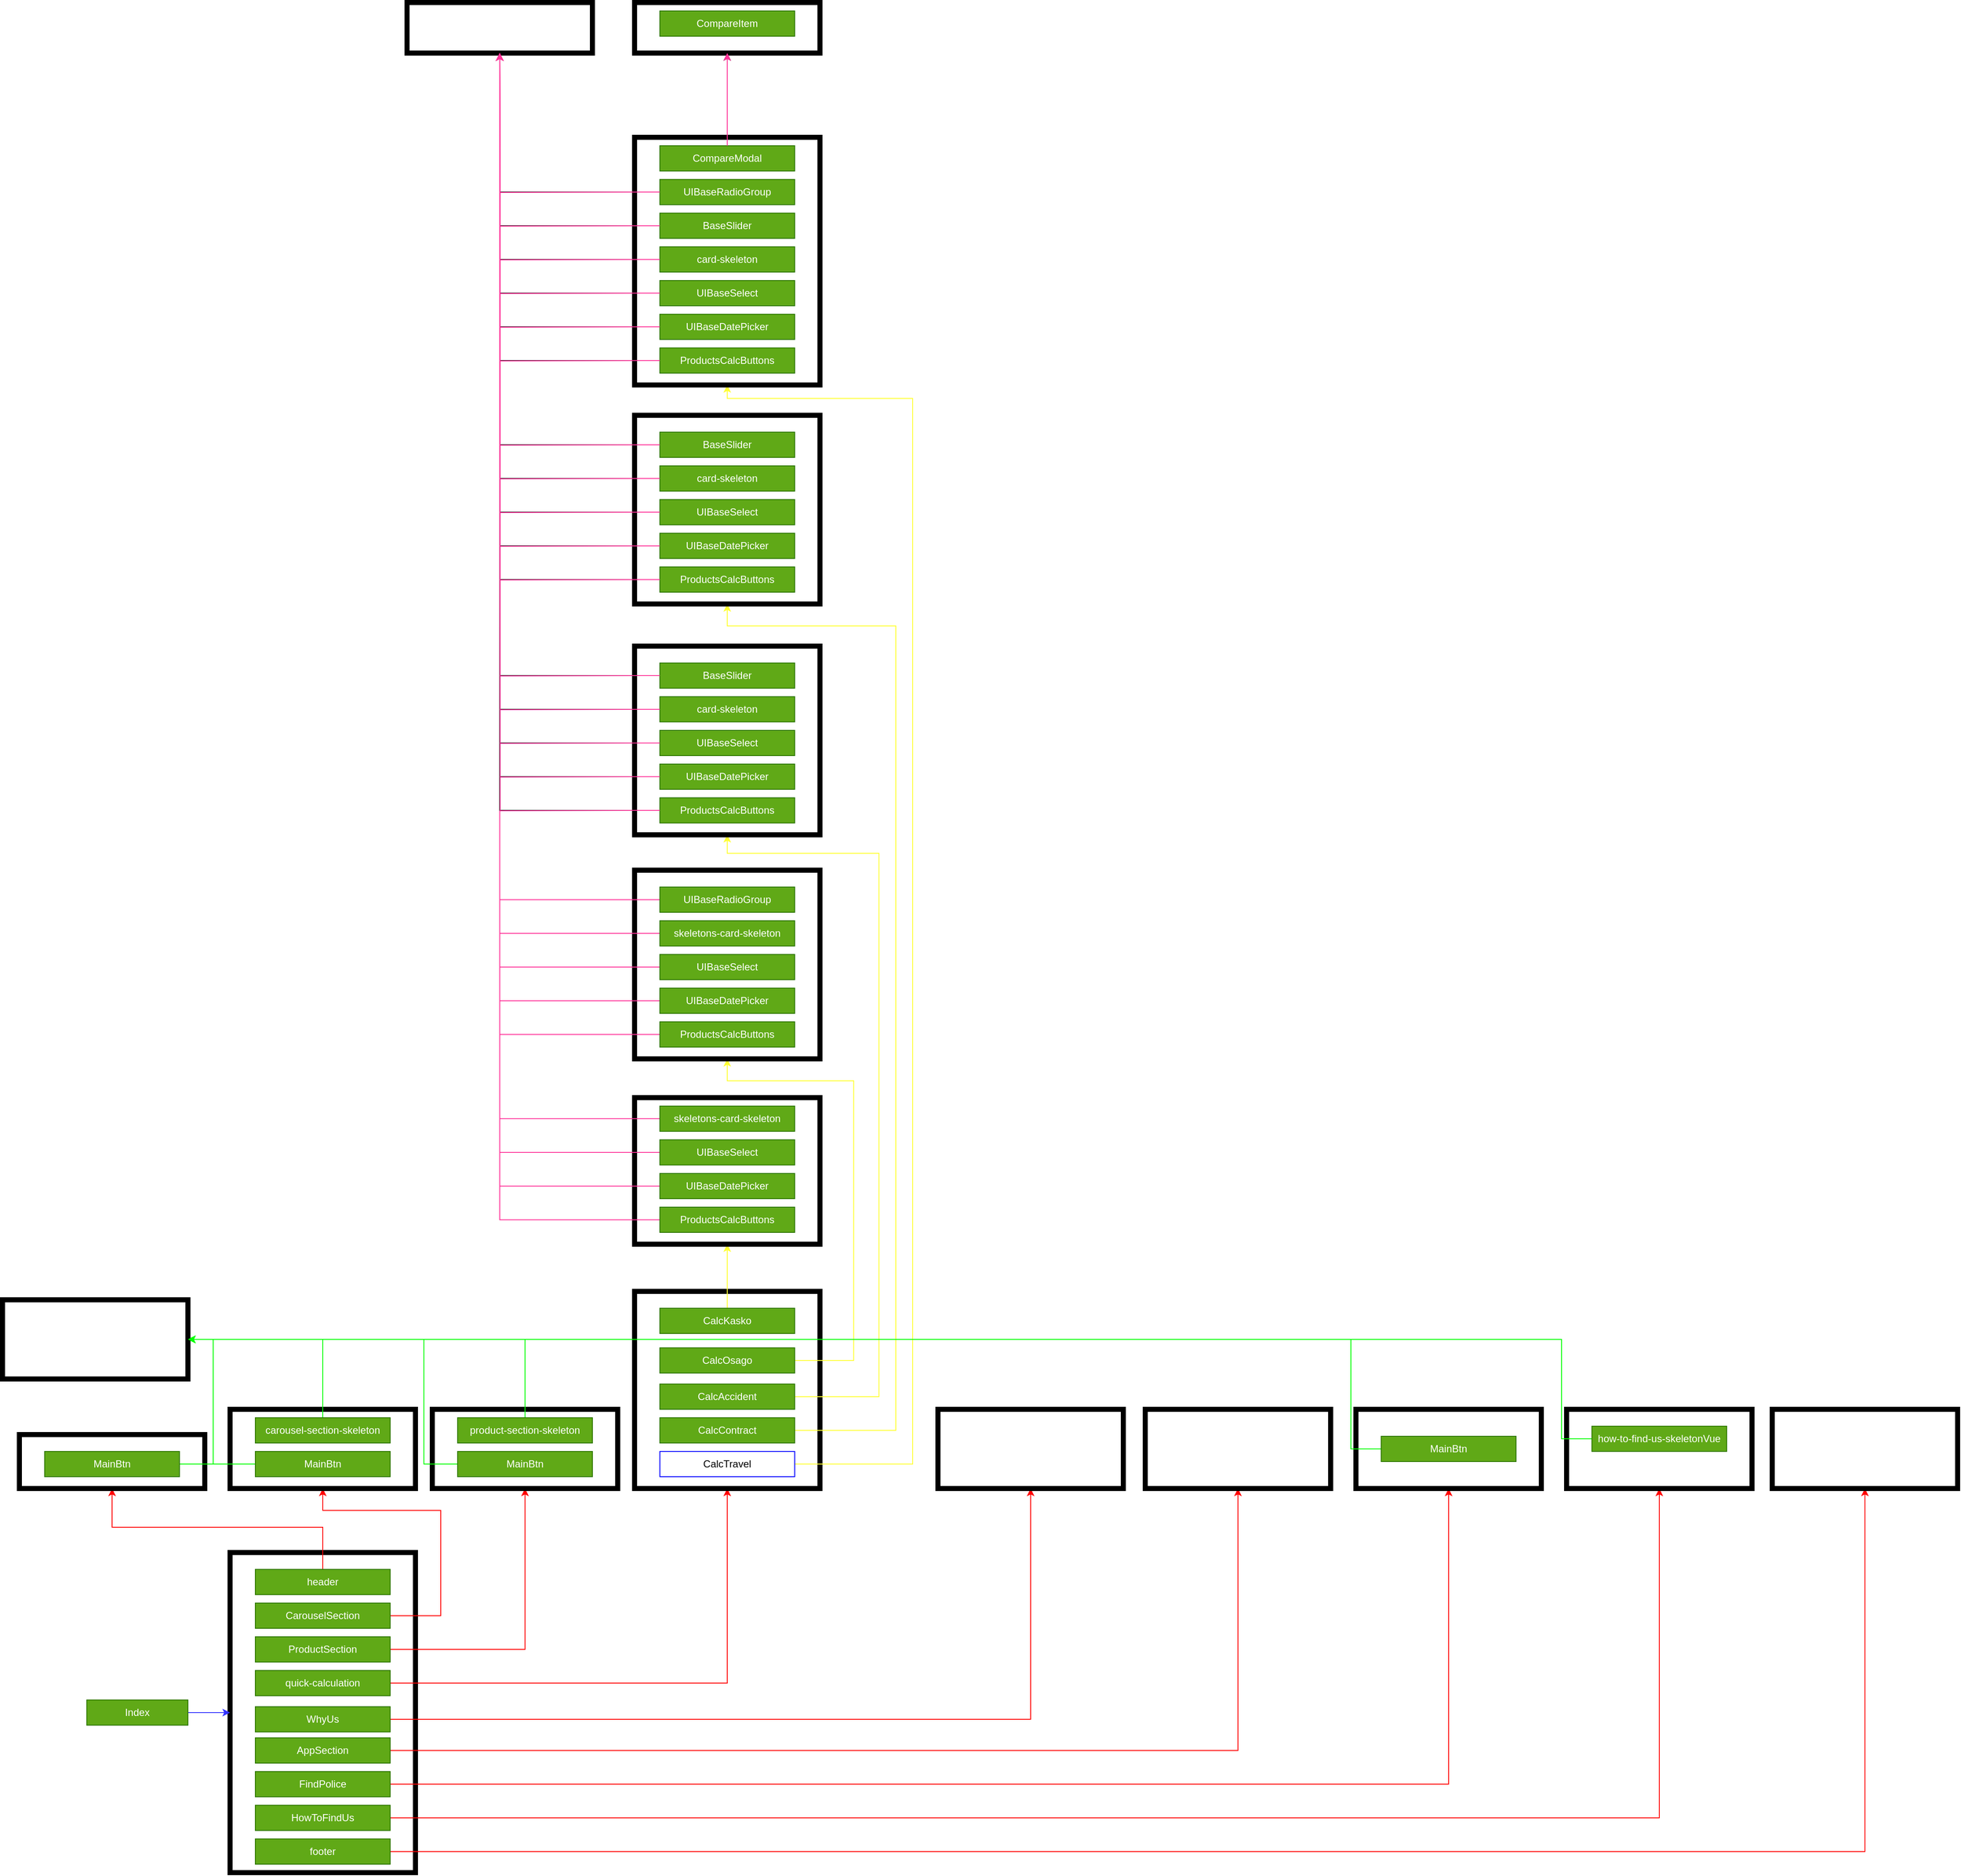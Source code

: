 <mxfile version="21.3.7" type="github">
  <diagram name="Page-1" id="tw2WIah_eTppqHTvi7jX">
    <mxGraphModel dx="4550" dy="4718" grid="1" gridSize="10" guides="1" tooltips="1" connect="1" arrows="1" fold="1" page="1" pageScale="1" pageWidth="827" pageHeight="1169" math="0" shadow="0">
      <root>
        <mxCell id="0" />
        <mxCell id="1" parent="0" />
        <mxCell id="8BatDlMy7Z3B8oYHfXZf-1" value="" style="rounded=0;whiteSpace=wrap;html=1;fillStyle=dashed;strokeWidth=6;labelBackgroundColor=none;" vertex="1" parent="1">
          <mxGeometry x="930" y="380" width="220" height="380" as="geometry" />
        </mxCell>
        <mxCell id="8BatDlMy7Z3B8oYHfXZf-3" style="edgeStyle=orthogonalEdgeStyle;rounded=0;orthogonalLoop=1;jettySize=auto;html=1;entryX=0;entryY=0.5;entryDx=0;entryDy=0;labelBackgroundColor=none;fontColor=default;strokeColor=#3333FF;" edge="1" parent="1" source="8BatDlMy7Z3B8oYHfXZf-2" target="8BatDlMy7Z3B8oYHfXZf-1">
          <mxGeometry relative="1" as="geometry" />
        </mxCell>
        <mxCell id="8BatDlMy7Z3B8oYHfXZf-2" value="Index" style="whiteSpace=wrap;html=1;labelBackgroundColor=none;fillColor=#60a917;fontColor=#ffffff;strokeColor=#2D7600;" vertex="1" parent="1">
          <mxGeometry x="760" y="555" width="120" height="30" as="geometry" />
        </mxCell>
        <mxCell id="8BatDlMy7Z3B8oYHfXZf-17" style="edgeStyle=orthogonalEdgeStyle;rounded=0;orthogonalLoop=1;jettySize=auto;html=1;entryX=0.5;entryY=1;entryDx=0;entryDy=0;strokeWidth=1;strokeColor=#FF0000;" edge="1" parent="1" source="8BatDlMy7Z3B8oYHfXZf-4" target="8BatDlMy7Z3B8oYHfXZf-18">
          <mxGeometry relative="1" as="geometry">
            <mxPoint x="1030.067" y="275" as="targetPoint" />
            <Array as="points">
              <mxPoint x="1180" y="455" />
              <mxPoint x="1180" y="330" />
              <mxPoint x="1040" y="330" />
            </Array>
          </mxGeometry>
        </mxCell>
        <mxCell id="8BatDlMy7Z3B8oYHfXZf-4" value="CarouselSection" style="rounded=0;whiteSpace=wrap;html=1;fillColor=#60a917;fontColor=#ffffff;strokeColor=#2D7600;" vertex="1" parent="1">
          <mxGeometry x="960" y="440" width="160" height="30" as="geometry" />
        </mxCell>
        <mxCell id="8BatDlMy7Z3B8oYHfXZf-22" style="edgeStyle=orthogonalEdgeStyle;rounded=0;orthogonalLoop=1;jettySize=auto;html=1;entryX=0.5;entryY=1;entryDx=0;entryDy=0;strokeColor=#FF0000;" edge="1" parent="1" source="8BatDlMy7Z3B8oYHfXZf-6" target="8BatDlMy7Z3B8oYHfXZf-24">
          <mxGeometry relative="1" as="geometry">
            <mxPoint x="1280.067" y="315" as="targetPoint" />
          </mxGeometry>
        </mxCell>
        <mxCell id="8BatDlMy7Z3B8oYHfXZf-6" value="ProductSection" style="rounded=0;whiteSpace=wrap;html=1;fillColor=#60a917;fontColor=#ffffff;strokeColor=#2D7600;" vertex="1" parent="1">
          <mxGeometry x="960" y="480" width="160" height="30" as="geometry" />
        </mxCell>
        <mxCell id="8BatDlMy7Z3B8oYHfXZf-30" style="edgeStyle=orthogonalEdgeStyle;rounded=0;orthogonalLoop=1;jettySize=auto;html=1;entryX=0.5;entryY=1;entryDx=0;entryDy=0;strokeColor=#FF0000;" edge="1" parent="1" source="8BatDlMy7Z3B8oYHfXZf-7" target="8BatDlMy7Z3B8oYHfXZf-27">
          <mxGeometry relative="1" as="geometry" />
        </mxCell>
        <mxCell id="8BatDlMy7Z3B8oYHfXZf-7" value="quick-calculation" style="rounded=0;whiteSpace=wrap;html=1;fillColor=#60a917;fontColor=#ffffff;strokeColor=#2D7600;" vertex="1" parent="1">
          <mxGeometry x="960" y="520" width="160" height="30" as="geometry" />
        </mxCell>
        <mxCell id="8BatDlMy7Z3B8oYHfXZf-35" style="edgeStyle=orthogonalEdgeStyle;rounded=0;orthogonalLoop=1;jettySize=auto;html=1;entryX=0.5;entryY=1;entryDx=0;entryDy=0;strokeColor=#FF0000;" edge="1" parent="1" source="8BatDlMy7Z3B8oYHfXZf-8" target="8BatDlMy7Z3B8oYHfXZf-34">
          <mxGeometry relative="1" as="geometry" />
        </mxCell>
        <mxCell id="8BatDlMy7Z3B8oYHfXZf-8" value="WhyUs" style="rounded=0;whiteSpace=wrap;html=1;fillColor=#60a917;fontColor=#ffffff;strokeColor=#2D7600;" vertex="1" parent="1">
          <mxGeometry x="960" y="563" width="160" height="30" as="geometry" />
        </mxCell>
        <mxCell id="8BatDlMy7Z3B8oYHfXZf-37" style="edgeStyle=orthogonalEdgeStyle;rounded=0;orthogonalLoop=1;jettySize=auto;html=1;entryX=0.5;entryY=1;entryDx=0;entryDy=0;strokeColor=#FF0000;" edge="1" parent="1" source="8BatDlMy7Z3B8oYHfXZf-9" target="8BatDlMy7Z3B8oYHfXZf-36">
          <mxGeometry relative="1" as="geometry" />
        </mxCell>
        <mxCell id="8BatDlMy7Z3B8oYHfXZf-9" value="AppSection" style="rounded=0;whiteSpace=wrap;html=1;fillColor=#60a917;fontColor=#ffffff;strokeColor=#2D7600;" vertex="1" parent="1">
          <mxGeometry x="960" y="600" width="160" height="30" as="geometry" />
        </mxCell>
        <mxCell id="8BatDlMy7Z3B8oYHfXZf-43" style="edgeStyle=orthogonalEdgeStyle;rounded=0;orthogonalLoop=1;jettySize=auto;html=1;entryX=0.5;entryY=1;entryDx=0;entryDy=0;strokeColor=#FF0000;" edge="1" parent="1" source="8BatDlMy7Z3B8oYHfXZf-10" target="8BatDlMy7Z3B8oYHfXZf-41">
          <mxGeometry relative="1" as="geometry" />
        </mxCell>
        <mxCell id="8BatDlMy7Z3B8oYHfXZf-10" value="FindPolice" style="rounded=0;whiteSpace=wrap;html=1;fillColor=#60a917;fontColor=#ffffff;strokeColor=#2D7600;" vertex="1" parent="1">
          <mxGeometry x="960" y="640" width="160" height="30" as="geometry" />
        </mxCell>
        <mxCell id="8BatDlMy7Z3B8oYHfXZf-46" style="edgeStyle=orthogonalEdgeStyle;rounded=0;orthogonalLoop=1;jettySize=auto;html=1;entryX=0.5;entryY=1;entryDx=0;entryDy=0;strokeColor=#FF0000;" edge="1" parent="1" source="8BatDlMy7Z3B8oYHfXZf-15" target="8BatDlMy7Z3B8oYHfXZf-44">
          <mxGeometry relative="1" as="geometry" />
        </mxCell>
        <mxCell id="8BatDlMy7Z3B8oYHfXZf-15" value="HowToFindUs" style="rounded=0;whiteSpace=wrap;html=1;fillColor=#60a917;fontColor=#ffffff;strokeColor=#2D7600;" vertex="1" parent="1">
          <mxGeometry x="960" y="680" width="160" height="30" as="geometry" />
        </mxCell>
        <mxCell id="8BatDlMy7Z3B8oYHfXZf-18" value="" style="rounded=0;whiteSpace=wrap;html=1;fillStyle=dashed;strokeWidth=6;labelBackgroundColor=none;" vertex="1" parent="1">
          <mxGeometry x="930" y="210" width="220" height="94" as="geometry" />
        </mxCell>
        <mxCell id="8BatDlMy7Z3B8oYHfXZf-48" style="edgeStyle=orthogonalEdgeStyle;rounded=0;orthogonalLoop=1;jettySize=auto;html=1;entryX=1;entryY=0.5;entryDx=0;entryDy=0;strokeColor=#00FF00;" edge="1" parent="1" source="8BatDlMy7Z3B8oYHfXZf-19" target="8BatDlMy7Z3B8oYHfXZf-47">
          <mxGeometry relative="1" as="geometry">
            <Array as="points">
              <mxPoint x="1040" y="127" />
            </Array>
          </mxGeometry>
        </mxCell>
        <mxCell id="8BatDlMy7Z3B8oYHfXZf-19" value="carousel-section-skeleton" style="rounded=0;whiteSpace=wrap;html=1;fillColor=#60a917;fontColor=#ffffff;strokeColor=#2D7600;" vertex="1" parent="1">
          <mxGeometry x="960" y="220" width="160" height="30" as="geometry" />
        </mxCell>
        <mxCell id="8BatDlMy7Z3B8oYHfXZf-50" style="edgeStyle=orthogonalEdgeStyle;rounded=0;orthogonalLoop=1;jettySize=auto;html=1;strokeColor=#00FF00;" edge="1" parent="1" source="8BatDlMy7Z3B8oYHfXZf-20" target="8BatDlMy7Z3B8oYHfXZf-47">
          <mxGeometry relative="1" as="geometry">
            <Array as="points">
              <mxPoint x="910" y="275" />
              <mxPoint x="910" y="127" />
            </Array>
          </mxGeometry>
        </mxCell>
        <mxCell id="8BatDlMy7Z3B8oYHfXZf-20" value="MainBtn" style="rounded=0;whiteSpace=wrap;html=1;fillColor=#60a917;fontColor=#ffffff;strokeColor=#2D7600;" vertex="1" parent="1">
          <mxGeometry x="960" y="260" width="160" height="30" as="geometry" />
        </mxCell>
        <mxCell id="8BatDlMy7Z3B8oYHfXZf-24" value="" style="rounded=0;whiteSpace=wrap;html=1;fillStyle=dashed;strokeWidth=6;labelBackgroundColor=none;" vertex="1" parent="1">
          <mxGeometry x="1170" y="210" width="220" height="94" as="geometry" />
        </mxCell>
        <mxCell id="8BatDlMy7Z3B8oYHfXZf-53" style="edgeStyle=orthogonalEdgeStyle;rounded=0;orthogonalLoop=1;jettySize=auto;html=1;entryX=1;entryY=0.5;entryDx=0;entryDy=0;strokeColor=#00FF00;" edge="1" parent="1" source="8BatDlMy7Z3B8oYHfXZf-25" target="8BatDlMy7Z3B8oYHfXZf-47">
          <mxGeometry relative="1" as="geometry">
            <Array as="points">
              <mxPoint x="1280" y="127" />
            </Array>
          </mxGeometry>
        </mxCell>
        <mxCell id="8BatDlMy7Z3B8oYHfXZf-25" value="product-section-skeleton" style="rounded=0;whiteSpace=wrap;html=1;fillColor=#60a917;fontColor=#ffffff;strokeColor=#2D7600;" vertex="1" parent="1">
          <mxGeometry x="1200" y="220" width="160" height="30" as="geometry" />
        </mxCell>
        <mxCell id="8BatDlMy7Z3B8oYHfXZf-54" style="edgeStyle=orthogonalEdgeStyle;rounded=0;orthogonalLoop=1;jettySize=auto;html=1;entryX=1;entryY=0.5;entryDx=0;entryDy=0;strokeColor=#00FF00;" edge="1" parent="1" source="8BatDlMy7Z3B8oYHfXZf-26" target="8BatDlMy7Z3B8oYHfXZf-47">
          <mxGeometry relative="1" as="geometry">
            <Array as="points">
              <mxPoint x="1160" y="275" />
              <mxPoint x="1160" y="127" />
            </Array>
          </mxGeometry>
        </mxCell>
        <mxCell id="8BatDlMy7Z3B8oYHfXZf-26" value="MainBtn" style="rounded=0;whiteSpace=wrap;html=1;fillColor=#60a917;fontColor=#ffffff;strokeColor=#2D7600;" vertex="1" parent="1">
          <mxGeometry x="1200" y="260" width="160" height="30" as="geometry" />
        </mxCell>
        <mxCell id="8BatDlMy7Z3B8oYHfXZf-27" value="" style="rounded=0;whiteSpace=wrap;html=1;fillStyle=dashed;strokeWidth=6;labelBackgroundColor=none;" vertex="1" parent="1">
          <mxGeometry x="1410" y="70" width="220" height="234" as="geometry" />
        </mxCell>
        <mxCell id="8BatDlMy7Z3B8oYHfXZf-96" style="edgeStyle=orthogonalEdgeStyle;rounded=0;orthogonalLoop=1;jettySize=auto;html=1;entryX=0.5;entryY=1;entryDx=0;entryDy=0;strokeColor=#FFFF33;" edge="1" parent="1" source="8BatDlMy7Z3B8oYHfXZf-28" target="8BatDlMy7Z3B8oYHfXZf-90">
          <mxGeometry relative="1" as="geometry">
            <Array as="points">
              <mxPoint x="1720" y="235" />
              <mxPoint x="1720" y="-720" />
              <mxPoint x="1520" y="-720" />
            </Array>
          </mxGeometry>
        </mxCell>
        <mxCell id="8BatDlMy7Z3B8oYHfXZf-28" value="CalcContract" style="rounded=0;whiteSpace=wrap;html=1;fillColor=#60a917;fontColor=#ffffff;strokeColor=#2D7600;" vertex="1" parent="1">
          <mxGeometry x="1440" y="220" width="160" height="30" as="geometry" />
        </mxCell>
        <mxCell id="8BatDlMy7Z3B8oYHfXZf-104" style="edgeStyle=orthogonalEdgeStyle;rounded=0;orthogonalLoop=1;jettySize=auto;html=1;entryX=0.5;entryY=1;entryDx=0;entryDy=0;strokeColor=#FFFF33;" edge="1" parent="1" source="8BatDlMy7Z3B8oYHfXZf-29" target="8BatDlMy7Z3B8oYHfXZf-98">
          <mxGeometry relative="1" as="geometry">
            <Array as="points">
              <mxPoint x="1740" y="275" />
              <mxPoint x="1740" y="-990" />
              <mxPoint x="1520" y="-990" />
            </Array>
          </mxGeometry>
        </mxCell>
        <mxCell id="8BatDlMy7Z3B8oYHfXZf-29" value="CalcTravel" style="rounded=0;whiteSpace=wrap;html=1;strokeColor=#0000FF;" vertex="1" parent="1">
          <mxGeometry x="1440" y="260" width="160" height="30" as="geometry" />
        </mxCell>
        <mxCell id="8BatDlMy7Z3B8oYHfXZf-89" style="edgeStyle=orthogonalEdgeStyle;rounded=0;orthogonalLoop=1;jettySize=auto;html=1;entryX=0.5;entryY=1;entryDx=0;entryDy=0;strokeColor=#FFFF33;" edge="1" parent="1" source="8BatDlMy7Z3B8oYHfXZf-31" target="8BatDlMy7Z3B8oYHfXZf-83">
          <mxGeometry relative="1" as="geometry">
            <Array as="points">
              <mxPoint x="1700" y="195" />
              <mxPoint x="1700" y="-450" />
              <mxPoint x="1520" y="-450" />
            </Array>
          </mxGeometry>
        </mxCell>
        <mxCell id="8BatDlMy7Z3B8oYHfXZf-31" value="CalcAccident" style="rounded=0;whiteSpace=wrap;html=1;fillColor=#60a917;fontColor=#ffffff;strokeColor=#2D7600;" vertex="1" parent="1">
          <mxGeometry x="1440" y="180" width="160" height="30" as="geometry" />
        </mxCell>
        <mxCell id="8BatDlMy7Z3B8oYHfXZf-81" style="edgeStyle=orthogonalEdgeStyle;rounded=0;orthogonalLoop=1;jettySize=auto;html=1;entryX=0.5;entryY=1;entryDx=0;entryDy=0;strokeColor=#FFFF33;" edge="1" parent="1" source="8BatDlMy7Z3B8oYHfXZf-32" target="8BatDlMy7Z3B8oYHfXZf-76">
          <mxGeometry relative="1" as="geometry">
            <Array as="points">
              <mxPoint x="1670" y="152" />
              <mxPoint x="1670" y="-180" />
              <mxPoint x="1520" y="-180" />
            </Array>
          </mxGeometry>
        </mxCell>
        <mxCell id="8BatDlMy7Z3B8oYHfXZf-32" value="CalcOsago" style="rounded=0;whiteSpace=wrap;html=1;" vertex="1" parent="1">
          <mxGeometry x="1440" y="137" width="160" height="30" as="geometry" />
        </mxCell>
        <mxCell id="8BatDlMy7Z3B8oYHfXZf-63" style="edgeStyle=orthogonalEdgeStyle;rounded=0;orthogonalLoop=1;jettySize=auto;html=1;entryX=0.5;entryY=1;entryDx=0;entryDy=0;strokeColor=#FFFF33;" edge="1" parent="1" source="8BatDlMy7Z3B8oYHfXZf-33" target="8BatDlMy7Z3B8oYHfXZf-57">
          <mxGeometry relative="1" as="geometry" />
        </mxCell>
        <mxCell id="8BatDlMy7Z3B8oYHfXZf-33" value="CalcKasko" style="rounded=0;whiteSpace=wrap;html=1;" vertex="1" parent="1">
          <mxGeometry x="1440" y="90" width="160" height="30" as="geometry" />
        </mxCell>
        <mxCell id="8BatDlMy7Z3B8oYHfXZf-34" value="" style="rounded=0;whiteSpace=wrap;html=1;fillStyle=dashed;strokeWidth=6;labelBackgroundColor=none;" vertex="1" parent="1">
          <mxGeometry x="1770" y="210" width="220" height="94" as="geometry" />
        </mxCell>
        <mxCell id="8BatDlMy7Z3B8oYHfXZf-36" value="" style="rounded=0;whiteSpace=wrap;html=1;fillStyle=dashed;strokeWidth=6;labelBackgroundColor=none;" vertex="1" parent="1">
          <mxGeometry x="2016" y="210" width="220" height="94" as="geometry" />
        </mxCell>
        <mxCell id="8BatDlMy7Z3B8oYHfXZf-41" value="" style="rounded=0;whiteSpace=wrap;html=1;fillStyle=dashed;strokeWidth=6;labelBackgroundColor=none;" vertex="1" parent="1">
          <mxGeometry x="2266" y="210" width="220" height="94" as="geometry" />
        </mxCell>
        <mxCell id="8BatDlMy7Z3B8oYHfXZf-55" style="edgeStyle=orthogonalEdgeStyle;rounded=0;orthogonalLoop=1;jettySize=auto;html=1;entryX=1;entryY=0.5;entryDx=0;entryDy=0;strokeColor=#00FF00;" edge="1" parent="1" source="8BatDlMy7Z3B8oYHfXZf-42" target="8BatDlMy7Z3B8oYHfXZf-47">
          <mxGeometry relative="1" as="geometry">
            <Array as="points">
              <mxPoint x="2260" y="127" />
            </Array>
          </mxGeometry>
        </mxCell>
        <mxCell id="8BatDlMy7Z3B8oYHfXZf-42" value="MainBtn" style="rounded=0;whiteSpace=wrap;html=1;fillColor=#60a917;fontColor=#ffffff;strokeColor=#2D7600;" vertex="1" parent="1">
          <mxGeometry x="2296" y="242" width="160" height="30" as="geometry" />
        </mxCell>
        <mxCell id="8BatDlMy7Z3B8oYHfXZf-44" value="" style="rounded=0;whiteSpace=wrap;html=1;fillStyle=dashed;strokeWidth=6;labelBackgroundColor=none;" vertex="1" parent="1">
          <mxGeometry x="2516" y="210" width="220" height="94" as="geometry" />
        </mxCell>
        <mxCell id="8BatDlMy7Z3B8oYHfXZf-56" style="edgeStyle=orthogonalEdgeStyle;rounded=0;orthogonalLoop=1;jettySize=auto;html=1;entryX=1;entryY=0.5;entryDx=0;entryDy=0;strokeColor=#00FF00;" edge="1" parent="1" source="8BatDlMy7Z3B8oYHfXZf-45" target="8BatDlMy7Z3B8oYHfXZf-47">
          <mxGeometry relative="1" as="geometry">
            <Array as="points">
              <mxPoint x="2510" y="127" />
            </Array>
          </mxGeometry>
        </mxCell>
        <mxCell id="8BatDlMy7Z3B8oYHfXZf-45" value="how-to-find-us-skeletonVue" style="rounded=0;whiteSpace=wrap;html=1;fillColor=#60a917;fontColor=#ffffff;strokeColor=#2D7600;" vertex="1" parent="1">
          <mxGeometry x="2546" y="230" width="160" height="30" as="geometry" />
        </mxCell>
        <mxCell id="8BatDlMy7Z3B8oYHfXZf-47" value="" style="rounded=0;whiteSpace=wrap;html=1;fillStyle=dashed;strokeWidth=6;labelBackgroundColor=none;" vertex="1" parent="1">
          <mxGeometry x="660" y="80" width="220" height="94" as="geometry" />
        </mxCell>
        <mxCell id="8BatDlMy7Z3B8oYHfXZf-57" value="" style="rounded=0;whiteSpace=wrap;html=1;fillStyle=dashed;strokeWidth=6;labelBackgroundColor=none;" vertex="1" parent="1">
          <mxGeometry x="1410" y="-160" width="220" height="174" as="geometry" />
        </mxCell>
        <mxCell id="8BatDlMy7Z3B8oYHfXZf-135" style="edgeStyle=orthogonalEdgeStyle;rounded=0;orthogonalLoop=1;jettySize=auto;html=1;entryX=0.5;entryY=1;entryDx=0;entryDy=0;strokeColor=#FF3399;" edge="1" parent="1" source="8BatDlMy7Z3B8oYHfXZf-58" target="8BatDlMy7Z3B8oYHfXZf-110">
          <mxGeometry relative="1" as="geometry" />
        </mxCell>
        <mxCell id="8BatDlMy7Z3B8oYHfXZf-58" value="ProductsCalcButtons" style="rounded=0;whiteSpace=wrap;html=1;" vertex="1" parent="1">
          <mxGeometry x="1440" y="-30" width="160" height="30" as="geometry" />
        </mxCell>
        <mxCell id="8BatDlMy7Z3B8oYHfXZf-134" style="edgeStyle=orthogonalEdgeStyle;rounded=0;orthogonalLoop=1;jettySize=auto;html=1;entryX=0.5;entryY=1;entryDx=0;entryDy=0;strokeColor=#FF3399;" edge="1" parent="1" source="8BatDlMy7Z3B8oYHfXZf-59" target="8BatDlMy7Z3B8oYHfXZf-110">
          <mxGeometry relative="1" as="geometry" />
        </mxCell>
        <mxCell id="8BatDlMy7Z3B8oYHfXZf-59" value="UIBaseDatePicker" style="rounded=0;whiteSpace=wrap;html=1;" vertex="1" parent="1">
          <mxGeometry x="1440" y="-70" width="160" height="30" as="geometry" />
        </mxCell>
        <mxCell id="8BatDlMy7Z3B8oYHfXZf-133" style="edgeStyle=orthogonalEdgeStyle;rounded=0;orthogonalLoop=1;jettySize=auto;html=1;entryX=0.5;entryY=1;entryDx=0;entryDy=0;strokeColor=#FF3399;" edge="1" parent="1" source="8BatDlMy7Z3B8oYHfXZf-60" target="8BatDlMy7Z3B8oYHfXZf-110">
          <mxGeometry relative="1" as="geometry" />
        </mxCell>
        <mxCell id="8BatDlMy7Z3B8oYHfXZf-60" value="UIBaseSelect" style="rounded=0;whiteSpace=wrap;html=1;" vertex="1" parent="1">
          <mxGeometry x="1440" y="-110" width="160" height="30" as="geometry" />
        </mxCell>
        <mxCell id="8BatDlMy7Z3B8oYHfXZf-132" style="edgeStyle=orthogonalEdgeStyle;rounded=0;orthogonalLoop=1;jettySize=auto;html=1;entryX=0.5;entryY=1;entryDx=0;entryDy=0;strokeColor=#FF3399;" edge="1" parent="1" source="8BatDlMy7Z3B8oYHfXZf-61" target="8BatDlMy7Z3B8oYHfXZf-110">
          <mxGeometry relative="1" as="geometry" />
        </mxCell>
        <mxCell id="8BatDlMy7Z3B8oYHfXZf-61" value="skeletons-card-skeleton" style="rounded=0;whiteSpace=wrap;html=1;" vertex="1" parent="1">
          <mxGeometry x="1440" y="-150" width="160" height="30" as="geometry" />
        </mxCell>
        <mxCell id="8BatDlMy7Z3B8oYHfXZf-76" value="" style="rounded=0;whiteSpace=wrap;html=1;fillStyle=dashed;strokeWidth=6;labelBackgroundColor=none;" vertex="1" parent="1">
          <mxGeometry x="1410" y="-430" width="220" height="224" as="geometry" />
        </mxCell>
        <mxCell id="8BatDlMy7Z3B8oYHfXZf-131" style="edgeStyle=orthogonalEdgeStyle;rounded=0;orthogonalLoop=1;jettySize=auto;html=1;entryX=0.5;entryY=1;entryDx=0;entryDy=0;strokeColor=#FF3399;" edge="1" parent="1" source="8BatDlMy7Z3B8oYHfXZf-77" target="8BatDlMy7Z3B8oYHfXZf-110">
          <mxGeometry relative="1" as="geometry" />
        </mxCell>
        <mxCell id="8BatDlMy7Z3B8oYHfXZf-77" value="ProductsCalcButtons" style="rounded=0;whiteSpace=wrap;html=1;fillColor=#60a917;fontColor=#ffffff;strokeColor=#2D7600;" vertex="1" parent="1">
          <mxGeometry x="1440" y="-250" width="160" height="30" as="geometry" />
        </mxCell>
        <mxCell id="8BatDlMy7Z3B8oYHfXZf-130" style="edgeStyle=orthogonalEdgeStyle;rounded=0;orthogonalLoop=1;jettySize=auto;html=1;entryX=0.5;entryY=1;entryDx=0;entryDy=0;strokeColor=#FF3399;" edge="1" parent="1" source="8BatDlMy7Z3B8oYHfXZf-78" target="8BatDlMy7Z3B8oYHfXZf-110">
          <mxGeometry relative="1" as="geometry" />
        </mxCell>
        <mxCell id="8BatDlMy7Z3B8oYHfXZf-78" value="UIBaseDatePicker" style="rounded=0;whiteSpace=wrap;html=1;fillColor=#60a917;fontColor=#ffffff;strokeColor=#2D7600;" vertex="1" parent="1">
          <mxGeometry x="1440" y="-290" width="160" height="30" as="geometry" />
        </mxCell>
        <mxCell id="8BatDlMy7Z3B8oYHfXZf-129" style="edgeStyle=orthogonalEdgeStyle;rounded=0;orthogonalLoop=1;jettySize=auto;html=1;entryX=0.5;entryY=1;entryDx=0;entryDy=0;strokeColor=#FF3399;" edge="1" parent="1" source="8BatDlMy7Z3B8oYHfXZf-79" target="8BatDlMy7Z3B8oYHfXZf-110">
          <mxGeometry relative="1" as="geometry" />
        </mxCell>
        <mxCell id="8BatDlMy7Z3B8oYHfXZf-79" value="UIBaseSelect" style="rounded=0;whiteSpace=wrap;html=1;fillColor=#60a917;fontColor=#ffffff;strokeColor=#2D7600;" vertex="1" parent="1">
          <mxGeometry x="1440" y="-330" width="160" height="30" as="geometry" />
        </mxCell>
        <mxCell id="8BatDlMy7Z3B8oYHfXZf-128" style="edgeStyle=orthogonalEdgeStyle;rounded=0;orthogonalLoop=1;jettySize=auto;html=1;entryX=0.5;entryY=1;entryDx=0;entryDy=0;strokeColor=#FF3399;" edge="1" parent="1" source="8BatDlMy7Z3B8oYHfXZf-80" target="8BatDlMy7Z3B8oYHfXZf-110">
          <mxGeometry relative="1" as="geometry" />
        </mxCell>
        <mxCell id="8BatDlMy7Z3B8oYHfXZf-80" value="skeletons-card-skeleton" style="rounded=0;whiteSpace=wrap;html=1;" vertex="1" parent="1">
          <mxGeometry x="1440" y="-370" width="160" height="30" as="geometry" />
        </mxCell>
        <mxCell id="8BatDlMy7Z3B8oYHfXZf-127" style="edgeStyle=orthogonalEdgeStyle;rounded=0;orthogonalLoop=1;jettySize=auto;html=1;entryX=0.5;entryY=1;entryDx=0;entryDy=0;strokeColor=#FF3399;" edge="1" parent="1" source="8BatDlMy7Z3B8oYHfXZf-82" target="8BatDlMy7Z3B8oYHfXZf-110">
          <mxGeometry relative="1" as="geometry" />
        </mxCell>
        <mxCell id="8BatDlMy7Z3B8oYHfXZf-82" value="UIBaseRadioGroup" style="rounded=0;whiteSpace=wrap;html=1;" vertex="1" parent="1">
          <mxGeometry x="1440" y="-410" width="160" height="30" as="geometry" />
        </mxCell>
        <mxCell id="8BatDlMy7Z3B8oYHfXZf-83" value="" style="rounded=0;whiteSpace=wrap;html=1;fillStyle=dashed;strokeWidth=6;labelBackgroundColor=none;" vertex="1" parent="1">
          <mxGeometry x="1410" y="-696" width="220" height="224" as="geometry" />
        </mxCell>
        <mxCell id="8BatDlMy7Z3B8oYHfXZf-126" style="edgeStyle=orthogonalEdgeStyle;rounded=0;orthogonalLoop=1;jettySize=auto;html=1;entryX=0.5;entryY=1;entryDx=0;entryDy=0;" edge="1" parent="1" source="8BatDlMy7Z3B8oYHfXZf-84" target="8BatDlMy7Z3B8oYHfXZf-110">
          <mxGeometry relative="1" as="geometry" />
        </mxCell>
        <mxCell id="8BatDlMy7Z3B8oYHfXZf-84" value="ProductsCalcButtons" style="rounded=0;whiteSpace=wrap;html=1;fillColor=#60a917;fontColor=#ffffff;strokeColor=#2D7600;" vertex="1" parent="1">
          <mxGeometry x="1440" y="-516" width="160" height="30" as="geometry" />
        </mxCell>
        <mxCell id="8BatDlMy7Z3B8oYHfXZf-125" style="edgeStyle=orthogonalEdgeStyle;rounded=0;orthogonalLoop=1;jettySize=auto;html=1;entryX=0.5;entryY=1;entryDx=0;entryDy=0;" edge="1" parent="1" source="8BatDlMy7Z3B8oYHfXZf-85" target="8BatDlMy7Z3B8oYHfXZf-110">
          <mxGeometry relative="1" as="geometry" />
        </mxCell>
        <mxCell id="8BatDlMy7Z3B8oYHfXZf-85" value="UIBaseDatePicker" style="rounded=0;whiteSpace=wrap;html=1;fillColor=#60a917;fontColor=#ffffff;strokeColor=#2D7600;" vertex="1" parent="1">
          <mxGeometry x="1440" y="-556" width="160" height="30" as="geometry" />
        </mxCell>
        <mxCell id="8BatDlMy7Z3B8oYHfXZf-124" style="edgeStyle=orthogonalEdgeStyle;rounded=0;orthogonalLoop=1;jettySize=auto;html=1;entryX=0.5;entryY=1;entryDx=0;entryDy=0;" edge="1" parent="1" source="8BatDlMy7Z3B8oYHfXZf-86" target="8BatDlMy7Z3B8oYHfXZf-110">
          <mxGeometry relative="1" as="geometry" />
        </mxCell>
        <mxCell id="8BatDlMy7Z3B8oYHfXZf-86" value="UIBaseSelect" style="rounded=0;whiteSpace=wrap;html=1;fillColor=#60a917;fontColor=#ffffff;strokeColor=#2D7600;" vertex="1" parent="1">
          <mxGeometry x="1440" y="-596" width="160" height="30" as="geometry" />
        </mxCell>
        <mxCell id="8BatDlMy7Z3B8oYHfXZf-123" style="edgeStyle=orthogonalEdgeStyle;rounded=0;orthogonalLoop=1;jettySize=auto;html=1;entryX=0.5;entryY=1;entryDx=0;entryDy=0;" edge="1" parent="1" source="8BatDlMy7Z3B8oYHfXZf-87" target="8BatDlMy7Z3B8oYHfXZf-110">
          <mxGeometry relative="1" as="geometry" />
        </mxCell>
        <mxCell id="8BatDlMy7Z3B8oYHfXZf-87" value="card-skeleton" style="rounded=0;whiteSpace=wrap;html=1;fillColor=#60a917;fontColor=#ffffff;strokeColor=#2D7600;" vertex="1" parent="1">
          <mxGeometry x="1440" y="-636" width="160" height="30" as="geometry" />
        </mxCell>
        <mxCell id="8BatDlMy7Z3B8oYHfXZf-122" style="edgeStyle=orthogonalEdgeStyle;rounded=0;orthogonalLoop=1;jettySize=auto;html=1;entryX=0.5;entryY=1;entryDx=0;entryDy=0;" edge="1" parent="1" source="8BatDlMy7Z3B8oYHfXZf-88" target="8BatDlMy7Z3B8oYHfXZf-110">
          <mxGeometry relative="1" as="geometry" />
        </mxCell>
        <mxCell id="8BatDlMy7Z3B8oYHfXZf-88" value="BaseSlider" style="rounded=0;whiteSpace=wrap;html=1;fillColor=#60a917;fontColor=#ffffff;strokeColor=#2D7600;" vertex="1" parent="1">
          <mxGeometry x="1440" y="-676" width="160" height="30" as="geometry" />
        </mxCell>
        <mxCell id="8BatDlMy7Z3B8oYHfXZf-90" value="v" style="rounded=0;whiteSpace=wrap;html=1;fillStyle=dashed;strokeWidth=6;labelBackgroundColor=none;" vertex="1" parent="1">
          <mxGeometry x="1410" y="-970" width="220" height="224" as="geometry" />
        </mxCell>
        <mxCell id="8BatDlMy7Z3B8oYHfXZf-121" style="edgeStyle=orthogonalEdgeStyle;rounded=0;orthogonalLoop=1;jettySize=auto;html=1;entryX=0.5;entryY=1;entryDx=0;entryDy=0;" edge="1" parent="1" source="8BatDlMy7Z3B8oYHfXZf-91" target="8BatDlMy7Z3B8oYHfXZf-110">
          <mxGeometry relative="1" as="geometry" />
        </mxCell>
        <mxCell id="8BatDlMy7Z3B8oYHfXZf-91" value="ProductsCalcButtons" style="rounded=0;whiteSpace=wrap;html=1;fillColor=#60a917;fontColor=#ffffff;strokeColor=#2D7600;" vertex="1" parent="1">
          <mxGeometry x="1440" y="-790" width="160" height="30" as="geometry" />
        </mxCell>
        <mxCell id="8BatDlMy7Z3B8oYHfXZf-120" style="edgeStyle=orthogonalEdgeStyle;rounded=0;orthogonalLoop=1;jettySize=auto;html=1;entryX=0.5;entryY=1;entryDx=0;entryDy=0;" edge="1" parent="1" source="8BatDlMy7Z3B8oYHfXZf-92" target="8BatDlMy7Z3B8oYHfXZf-110">
          <mxGeometry relative="1" as="geometry" />
        </mxCell>
        <mxCell id="8BatDlMy7Z3B8oYHfXZf-92" value="UIBaseDatePicker" style="rounded=0;whiteSpace=wrap;html=1;fillColor=#60a917;fontColor=#ffffff;strokeColor=#2D7600;" vertex="1" parent="1">
          <mxGeometry x="1440" y="-830" width="160" height="30" as="geometry" />
        </mxCell>
        <mxCell id="8BatDlMy7Z3B8oYHfXZf-119" style="edgeStyle=orthogonalEdgeStyle;rounded=0;orthogonalLoop=1;jettySize=auto;html=1;entryX=0.5;entryY=1;entryDx=0;entryDy=0;" edge="1" parent="1" source="8BatDlMy7Z3B8oYHfXZf-93" target="8BatDlMy7Z3B8oYHfXZf-110">
          <mxGeometry relative="1" as="geometry" />
        </mxCell>
        <mxCell id="8BatDlMy7Z3B8oYHfXZf-93" value="UIBaseSelect" style="rounded=0;whiteSpace=wrap;html=1;fillColor=#60a917;fontColor=#ffffff;strokeColor=#2D7600;" vertex="1" parent="1">
          <mxGeometry x="1440" y="-870" width="160" height="30" as="geometry" />
        </mxCell>
        <mxCell id="8BatDlMy7Z3B8oYHfXZf-118" style="edgeStyle=orthogonalEdgeStyle;rounded=0;orthogonalLoop=1;jettySize=auto;html=1;entryX=0.5;entryY=1;entryDx=0;entryDy=0;" edge="1" parent="1" source="8BatDlMy7Z3B8oYHfXZf-94" target="8BatDlMy7Z3B8oYHfXZf-110">
          <mxGeometry relative="1" as="geometry" />
        </mxCell>
        <mxCell id="8BatDlMy7Z3B8oYHfXZf-94" value="card-skeleton" style="rounded=0;whiteSpace=wrap;html=1;fillColor=#60a917;fontColor=#ffffff;strokeColor=#2D7600;" vertex="1" parent="1">
          <mxGeometry x="1440" y="-910" width="160" height="30" as="geometry" />
        </mxCell>
        <mxCell id="8BatDlMy7Z3B8oYHfXZf-117" style="edgeStyle=orthogonalEdgeStyle;rounded=0;orthogonalLoop=1;jettySize=auto;html=1;entryX=0.5;entryY=1;entryDx=0;entryDy=0;" edge="1" parent="1" source="8BatDlMy7Z3B8oYHfXZf-95" target="8BatDlMy7Z3B8oYHfXZf-110">
          <mxGeometry relative="1" as="geometry" />
        </mxCell>
        <mxCell id="8BatDlMy7Z3B8oYHfXZf-95" value="BaseSlider" style="rounded=0;whiteSpace=wrap;html=1;fillColor=#60a917;fontColor=#ffffff;strokeColor=#2D7600;" vertex="1" parent="1">
          <mxGeometry x="1440" y="-950" width="160" height="30" as="geometry" />
        </mxCell>
        <mxCell id="8BatDlMy7Z3B8oYHfXZf-98" value="v" style="rounded=0;whiteSpace=wrap;html=1;fillStyle=dashed;strokeWidth=6;labelBackgroundColor=none;" vertex="1" parent="1">
          <mxGeometry x="1410" y="-1300" width="220" height="294" as="geometry" />
        </mxCell>
        <mxCell id="8BatDlMy7Z3B8oYHfXZf-116" style="edgeStyle=orthogonalEdgeStyle;rounded=0;orthogonalLoop=1;jettySize=auto;html=1;entryX=0.5;entryY=1;entryDx=0;entryDy=0;" edge="1" parent="1" source="8BatDlMy7Z3B8oYHfXZf-99" target="8BatDlMy7Z3B8oYHfXZf-110">
          <mxGeometry relative="1" as="geometry" />
        </mxCell>
        <mxCell id="8BatDlMy7Z3B8oYHfXZf-99" value="ProductsCalcButtons" style="rounded=0;whiteSpace=wrap;html=1;fillColor=#60a917;fontColor=#ffffff;strokeColor=#2D7600;" vertex="1" parent="1">
          <mxGeometry x="1440" y="-1050" width="160" height="30" as="geometry" />
        </mxCell>
        <mxCell id="8BatDlMy7Z3B8oYHfXZf-115" style="edgeStyle=orthogonalEdgeStyle;rounded=0;orthogonalLoop=1;jettySize=auto;html=1;entryX=0.5;entryY=1;entryDx=0;entryDy=0;" edge="1" parent="1" source="8BatDlMy7Z3B8oYHfXZf-100" target="8BatDlMy7Z3B8oYHfXZf-110">
          <mxGeometry relative="1" as="geometry" />
        </mxCell>
        <mxCell id="8BatDlMy7Z3B8oYHfXZf-100" value="UIBaseDatePicker" style="rounded=0;whiteSpace=wrap;html=1;fillColor=#60a917;fontColor=#ffffff;strokeColor=#2D7600;" vertex="1" parent="1">
          <mxGeometry x="1440" y="-1090" width="160" height="30" as="geometry" />
        </mxCell>
        <mxCell id="8BatDlMy7Z3B8oYHfXZf-114" style="edgeStyle=orthogonalEdgeStyle;rounded=0;orthogonalLoop=1;jettySize=auto;html=1;entryX=0.5;entryY=1;entryDx=0;entryDy=0;" edge="1" parent="1" source="8BatDlMy7Z3B8oYHfXZf-101" target="8BatDlMy7Z3B8oYHfXZf-110">
          <mxGeometry relative="1" as="geometry" />
        </mxCell>
        <mxCell id="8BatDlMy7Z3B8oYHfXZf-101" value="UIBaseSelect" style="rounded=0;whiteSpace=wrap;html=1;fillColor=#60a917;fontColor=#ffffff;strokeColor=#2D7600;" vertex="1" parent="1">
          <mxGeometry x="1440" y="-1130" width="160" height="30" as="geometry" />
        </mxCell>
        <mxCell id="8BatDlMy7Z3B8oYHfXZf-113" style="edgeStyle=orthogonalEdgeStyle;rounded=0;orthogonalLoop=1;jettySize=auto;html=1;entryX=0.5;entryY=1;entryDx=0;entryDy=0;" edge="1" parent="1" source="8BatDlMy7Z3B8oYHfXZf-102" target="8BatDlMy7Z3B8oYHfXZf-110">
          <mxGeometry relative="1" as="geometry" />
        </mxCell>
        <mxCell id="8BatDlMy7Z3B8oYHfXZf-102" value="card-skeleton" style="rounded=0;whiteSpace=wrap;html=1;fillColor=#60a917;fontColor=#ffffff;strokeColor=#2D7600;" vertex="1" parent="1">
          <mxGeometry x="1440" y="-1170" width="160" height="30" as="geometry" />
        </mxCell>
        <mxCell id="8BatDlMy7Z3B8oYHfXZf-112" style="edgeStyle=orthogonalEdgeStyle;rounded=0;orthogonalLoop=1;jettySize=auto;html=1;entryX=0.5;entryY=1;entryDx=0;entryDy=0;" edge="1" parent="1" source="8BatDlMy7Z3B8oYHfXZf-103" target="8BatDlMy7Z3B8oYHfXZf-110">
          <mxGeometry relative="1" as="geometry" />
        </mxCell>
        <mxCell id="8BatDlMy7Z3B8oYHfXZf-103" value="BaseSlider" style="rounded=0;whiteSpace=wrap;html=1;fillColor=#60a917;fontColor=#ffffff;strokeColor=#2D7600;" vertex="1" parent="1">
          <mxGeometry x="1440" y="-1210" width="160" height="30" as="geometry" />
        </mxCell>
        <mxCell id="8BatDlMy7Z3B8oYHfXZf-111" style="edgeStyle=orthogonalEdgeStyle;rounded=0;orthogonalLoop=1;jettySize=auto;html=1;entryX=0.5;entryY=1;entryDx=0;entryDy=0;" edge="1" parent="1" source="8BatDlMy7Z3B8oYHfXZf-105" target="8BatDlMy7Z3B8oYHfXZf-110">
          <mxGeometry relative="1" as="geometry" />
        </mxCell>
        <mxCell id="8BatDlMy7Z3B8oYHfXZf-105" value="UIBaseRadioGroup" style="rounded=0;whiteSpace=wrap;html=1;fillColor=#60a917;fontColor=#ffffff;strokeColor=#2D7600;" vertex="1" parent="1">
          <mxGeometry x="1440" y="-1250" width="160" height="30" as="geometry" />
        </mxCell>
        <mxCell id="8BatDlMy7Z3B8oYHfXZf-109" style="edgeStyle=orthogonalEdgeStyle;rounded=0;orthogonalLoop=1;jettySize=auto;html=1;entryX=0.5;entryY=1;entryDx=0;entryDy=0;" edge="1" parent="1" source="8BatDlMy7Z3B8oYHfXZf-106" target="8BatDlMy7Z3B8oYHfXZf-107">
          <mxGeometry relative="1" as="geometry" />
        </mxCell>
        <mxCell id="8BatDlMy7Z3B8oYHfXZf-106" value="CompareModal" style="rounded=0;whiteSpace=wrap;html=1;fillColor=#60a917;fontColor=#ffffff;strokeColor=#2D7600;" vertex="1" parent="1">
          <mxGeometry x="1440" y="-1290" width="160" height="30" as="geometry" />
        </mxCell>
        <mxCell id="8BatDlMy7Z3B8oYHfXZf-107" value="" style="rounded=0;whiteSpace=wrap;html=1;fillStyle=dashed;strokeWidth=6;labelBackgroundColor=none;" vertex="1" parent="1">
          <mxGeometry x="1410" y="-1460" width="220" height="60" as="geometry" />
        </mxCell>
        <mxCell id="8BatDlMy7Z3B8oYHfXZf-108" value="CompareItem" style="rounded=0;whiteSpace=wrap;html=1;fillColor=#60a917;fontColor=#ffffff;strokeColor=#2D7600;" vertex="1" parent="1">
          <mxGeometry x="1440" y="-1450" width="160" height="30" as="geometry" />
        </mxCell>
        <mxCell id="8BatDlMy7Z3B8oYHfXZf-110" value="" style="rounded=0;whiteSpace=wrap;html=1;fillStyle=dashed;strokeWidth=6;labelBackgroundColor=none;" vertex="1" parent="1">
          <mxGeometry x="1140" y="-1460" width="220" height="60" as="geometry" />
        </mxCell>
        <mxCell id="8BatDlMy7Z3B8oYHfXZf-136" style="edgeStyle=orthogonalEdgeStyle;rounded=0;orthogonalLoop=1;jettySize=auto;html=1;entryX=0.5;entryY=1;entryDx=0;entryDy=0;strokeColor=#FF3399;" edge="1" parent="1">
          <mxGeometry relative="1" as="geometry">
            <mxPoint x="1520" y="-1290" as="sourcePoint" />
            <mxPoint x="1520" y="-1400" as="targetPoint" />
          </mxGeometry>
        </mxCell>
        <mxCell id="8BatDlMy7Z3B8oYHfXZf-137" style="edgeStyle=orthogonalEdgeStyle;rounded=0;orthogonalLoop=1;jettySize=auto;html=1;entryX=0.5;entryY=1;entryDx=0;entryDy=0;strokeColor=#FF3399;" edge="1" parent="1">
          <mxGeometry relative="1" as="geometry">
            <mxPoint x="1440" y="-1235" as="sourcePoint" />
            <mxPoint x="1250" y="-1400" as="targetPoint" />
          </mxGeometry>
        </mxCell>
        <mxCell id="8BatDlMy7Z3B8oYHfXZf-138" style="edgeStyle=orthogonalEdgeStyle;rounded=0;orthogonalLoop=1;jettySize=auto;html=1;entryX=0.5;entryY=1;entryDx=0;entryDy=0;strokeColor=#FF3399;" edge="1" parent="1">
          <mxGeometry relative="1" as="geometry">
            <mxPoint x="1440" y="-1195" as="sourcePoint" />
            <mxPoint x="1250" y="-1400" as="targetPoint" />
          </mxGeometry>
        </mxCell>
        <mxCell id="8BatDlMy7Z3B8oYHfXZf-139" style="edgeStyle=orthogonalEdgeStyle;rounded=0;orthogonalLoop=1;jettySize=auto;html=1;entryX=0.5;entryY=1;entryDx=0;entryDy=0;strokeColor=#FF3399;" edge="1" parent="1">
          <mxGeometry relative="1" as="geometry">
            <mxPoint x="1440" y="-1155" as="sourcePoint" />
            <mxPoint x="1250" y="-1400" as="targetPoint" />
          </mxGeometry>
        </mxCell>
        <mxCell id="8BatDlMy7Z3B8oYHfXZf-140" style="edgeStyle=orthogonalEdgeStyle;rounded=0;orthogonalLoop=1;jettySize=auto;html=1;entryX=0.5;entryY=1;entryDx=0;entryDy=0;strokeColor=#FF3399;" edge="1" parent="1">
          <mxGeometry relative="1" as="geometry">
            <mxPoint x="1440" y="-1115" as="sourcePoint" />
            <mxPoint x="1250" y="-1400" as="targetPoint" />
          </mxGeometry>
        </mxCell>
        <mxCell id="8BatDlMy7Z3B8oYHfXZf-141" style="edgeStyle=orthogonalEdgeStyle;rounded=0;orthogonalLoop=1;jettySize=auto;html=1;entryX=0.5;entryY=1;entryDx=0;entryDy=0;strokeColor=#FF3399;" edge="1" parent="1">
          <mxGeometry relative="1" as="geometry">
            <mxPoint x="1440" y="-1075" as="sourcePoint" />
            <mxPoint x="1250" y="-1400" as="targetPoint" />
          </mxGeometry>
        </mxCell>
        <mxCell id="8BatDlMy7Z3B8oYHfXZf-142" style="edgeStyle=orthogonalEdgeStyle;rounded=0;orthogonalLoop=1;jettySize=auto;html=1;entryX=0.5;entryY=1;entryDx=0;entryDy=0;strokeColor=#FF3399;" edge="1" parent="1">
          <mxGeometry relative="1" as="geometry">
            <mxPoint x="1440" y="-1035" as="sourcePoint" />
            <mxPoint x="1250" y="-1400" as="targetPoint" />
          </mxGeometry>
        </mxCell>
        <mxCell id="8BatDlMy7Z3B8oYHfXZf-143" style="edgeStyle=orthogonalEdgeStyle;rounded=0;orthogonalLoop=1;jettySize=auto;html=1;entryX=0.5;entryY=1;entryDx=0;entryDy=0;strokeColor=#FF3399;" edge="1" parent="1">
          <mxGeometry relative="1" as="geometry">
            <mxPoint x="1440" y="-935" as="sourcePoint" />
            <mxPoint x="1250" y="-1400" as="targetPoint" />
          </mxGeometry>
        </mxCell>
        <mxCell id="8BatDlMy7Z3B8oYHfXZf-144" style="edgeStyle=orthogonalEdgeStyle;rounded=0;orthogonalLoop=1;jettySize=auto;html=1;entryX=0.5;entryY=1;entryDx=0;entryDy=0;strokeColor=#FF3399;" edge="1" parent="1">
          <mxGeometry relative="1" as="geometry">
            <mxPoint x="1440" y="-895" as="sourcePoint" />
            <mxPoint x="1250" y="-1400" as="targetPoint" />
          </mxGeometry>
        </mxCell>
        <mxCell id="8BatDlMy7Z3B8oYHfXZf-145" style="edgeStyle=orthogonalEdgeStyle;rounded=0;orthogonalLoop=1;jettySize=auto;html=1;entryX=0.5;entryY=1;entryDx=0;entryDy=0;strokeColor=#FF3399;" edge="1" parent="1">
          <mxGeometry relative="1" as="geometry">
            <mxPoint x="1440" y="-855" as="sourcePoint" />
            <mxPoint x="1250" y="-1400" as="targetPoint" />
          </mxGeometry>
        </mxCell>
        <mxCell id="8BatDlMy7Z3B8oYHfXZf-146" style="edgeStyle=orthogonalEdgeStyle;rounded=0;orthogonalLoop=1;jettySize=auto;html=1;entryX=0.5;entryY=1;entryDx=0;entryDy=0;strokeColor=#FF3399;" edge="1" parent="1">
          <mxGeometry relative="1" as="geometry">
            <mxPoint x="1440" y="-815" as="sourcePoint" />
            <mxPoint x="1250" y="-1400" as="targetPoint" />
          </mxGeometry>
        </mxCell>
        <mxCell id="8BatDlMy7Z3B8oYHfXZf-147" style="edgeStyle=orthogonalEdgeStyle;rounded=0;orthogonalLoop=1;jettySize=auto;html=1;entryX=0.5;entryY=1;entryDx=0;entryDy=0;strokeColor=#FF3399;" edge="1" parent="1">
          <mxGeometry relative="1" as="geometry">
            <mxPoint x="1440" y="-775" as="sourcePoint" />
            <mxPoint x="1250" y="-1400" as="targetPoint" />
          </mxGeometry>
        </mxCell>
        <mxCell id="8BatDlMy7Z3B8oYHfXZf-148" style="edgeStyle=orthogonalEdgeStyle;rounded=0;orthogonalLoop=1;jettySize=auto;html=1;entryX=0.5;entryY=1;entryDx=0;entryDy=0;strokeColor=#FF3399;" edge="1" parent="1">
          <mxGeometry relative="1" as="geometry">
            <mxPoint x="1440" y="-661" as="sourcePoint" />
            <mxPoint x="1250" y="-1400" as="targetPoint" />
          </mxGeometry>
        </mxCell>
        <mxCell id="8BatDlMy7Z3B8oYHfXZf-149" style="edgeStyle=orthogonalEdgeStyle;rounded=0;orthogonalLoop=1;jettySize=auto;html=1;entryX=0.5;entryY=1;entryDx=0;entryDy=0;strokeColor=#FF3399;" edge="1" parent="1">
          <mxGeometry relative="1" as="geometry">
            <mxPoint x="1440" y="-621" as="sourcePoint" />
            <mxPoint x="1250" y="-1400" as="targetPoint" />
          </mxGeometry>
        </mxCell>
        <mxCell id="8BatDlMy7Z3B8oYHfXZf-150" style="edgeStyle=orthogonalEdgeStyle;rounded=0;orthogonalLoop=1;jettySize=auto;html=1;entryX=0.5;entryY=1;entryDx=0;entryDy=0;strokeColor=#FF3399;" edge="1" parent="1">
          <mxGeometry relative="1" as="geometry">
            <mxPoint x="1440" y="-581" as="sourcePoint" />
            <mxPoint x="1250" y="-1400" as="targetPoint" />
          </mxGeometry>
        </mxCell>
        <mxCell id="8BatDlMy7Z3B8oYHfXZf-151" style="edgeStyle=orthogonalEdgeStyle;rounded=0;orthogonalLoop=1;jettySize=auto;html=1;entryX=0.5;entryY=1;entryDx=0;entryDy=0;strokeColor=#FF3399;" edge="1" parent="1">
          <mxGeometry relative="1" as="geometry">
            <mxPoint x="1440" y="-541" as="sourcePoint" />
            <mxPoint x="1250" y="-1400" as="targetPoint" />
          </mxGeometry>
        </mxCell>
        <mxCell id="8BatDlMy7Z3B8oYHfXZf-152" style="edgeStyle=orthogonalEdgeStyle;rounded=0;orthogonalLoop=1;jettySize=auto;html=1;entryX=0.5;entryY=1;entryDx=0;entryDy=0;strokeColor=#FF3399;" edge="1" parent="1">
          <mxGeometry relative="1" as="geometry">
            <mxPoint x="1440" y="-501" as="sourcePoint" />
            <mxPoint x="1250" y="-1400" as="targetPoint" />
          </mxGeometry>
        </mxCell>
        <mxCell id="8BatDlMy7Z3B8oYHfXZf-159" style="edgeStyle=orthogonalEdgeStyle;rounded=0;orthogonalLoop=1;jettySize=auto;html=1;entryX=0.5;entryY=1;entryDx=0;entryDy=0;strokeColor=#FF0000;" edge="1" parent="1" source="8BatDlMy7Z3B8oYHfXZf-153" target="8BatDlMy7Z3B8oYHfXZf-155">
          <mxGeometry relative="1" as="geometry">
            <Array as="points">
              <mxPoint x="1040" y="350" />
              <mxPoint x="790" y="350" />
            </Array>
          </mxGeometry>
        </mxCell>
        <mxCell id="8BatDlMy7Z3B8oYHfXZf-153" value="header" style="rounded=0;whiteSpace=wrap;html=1;fillColor=#60a917;fontColor=#ffffff;strokeColor=#2D7600;" vertex="1" parent="1">
          <mxGeometry x="960" y="400" width="160" height="30" as="geometry" />
        </mxCell>
        <mxCell id="8BatDlMy7Z3B8oYHfXZf-162" style="edgeStyle=orthogonalEdgeStyle;rounded=0;orthogonalLoop=1;jettySize=auto;html=1;entryX=0.5;entryY=1;entryDx=0;entryDy=0;strokeColor=#FF0000;" edge="1" parent="1" source="8BatDlMy7Z3B8oYHfXZf-154" target="8BatDlMy7Z3B8oYHfXZf-160">
          <mxGeometry relative="1" as="geometry" />
        </mxCell>
        <mxCell id="8BatDlMy7Z3B8oYHfXZf-154" value="footer" style="rounded=0;whiteSpace=wrap;html=1;fillColor=#60a917;fontColor=#ffffff;strokeColor=#2D7600;" vertex="1" parent="1">
          <mxGeometry x="960" y="720" width="160" height="30" as="geometry" />
        </mxCell>
        <mxCell id="8BatDlMy7Z3B8oYHfXZf-155" value="" style="rounded=0;whiteSpace=wrap;html=1;fillStyle=dashed;strokeWidth=6;labelBackgroundColor=none;" vertex="1" parent="1">
          <mxGeometry x="680" y="240" width="220" height="64" as="geometry" />
        </mxCell>
        <mxCell id="8BatDlMy7Z3B8oYHfXZf-158" style="edgeStyle=orthogonalEdgeStyle;rounded=0;orthogonalLoop=1;jettySize=auto;html=1;entryX=1;entryY=0.5;entryDx=0;entryDy=0;strokeColor=#00FF00;" edge="1" parent="1" source="8BatDlMy7Z3B8oYHfXZf-157" target="8BatDlMy7Z3B8oYHfXZf-47">
          <mxGeometry relative="1" as="geometry">
            <Array as="points">
              <mxPoint x="910" y="275" />
              <mxPoint x="910" y="127" />
            </Array>
          </mxGeometry>
        </mxCell>
        <mxCell id="8BatDlMy7Z3B8oYHfXZf-157" value="MainBtn" style="rounded=0;whiteSpace=wrap;html=1;fillColor=#60a917;fontColor=#ffffff;strokeColor=#2D7600;" vertex="1" parent="1">
          <mxGeometry x="710" y="260" width="160" height="30" as="geometry" />
        </mxCell>
        <mxCell id="8BatDlMy7Z3B8oYHfXZf-160" value="" style="rounded=0;whiteSpace=wrap;html=1;fillStyle=dashed;strokeWidth=6;labelBackgroundColor=none;" vertex="1" parent="1">
          <mxGeometry x="2760" y="210" width="220" height="94" as="geometry" />
        </mxCell>
        <mxCell id="8BatDlMy7Z3B8oYHfXZf-163" value="UIBaseRadioGroup" style="rounded=0;whiteSpace=wrap;html=1;fillColor=#60a917;fontColor=#ffffff;strokeColor=#2D7600;" vertex="1" parent="1">
          <mxGeometry x="1440" y="-410" width="160" height="30" as="geometry" />
        </mxCell>
        <mxCell id="8BatDlMy7Z3B8oYHfXZf-164" value="skeletons-card-skeleton" style="rounded=0;whiteSpace=wrap;html=1;fillColor=#60a917;fontColor=#ffffff;strokeColor=#2D7600;" vertex="1" parent="1">
          <mxGeometry x="1440" y="-370" width="160" height="30" as="geometry" />
        </mxCell>
        <mxCell id="8BatDlMy7Z3B8oYHfXZf-165" value="skeletons-card-skeleton" style="rounded=0;whiteSpace=wrap;html=1;" vertex="1" parent="1">
          <mxGeometry x="1440" y="-150" width="160" height="30" as="geometry" />
        </mxCell>
        <mxCell id="8BatDlMy7Z3B8oYHfXZf-166" value="UIBaseSelect" style="rounded=0;whiteSpace=wrap;html=1;" vertex="1" parent="1">
          <mxGeometry x="1440" y="-110" width="160" height="30" as="geometry" />
        </mxCell>
        <mxCell id="8BatDlMy7Z3B8oYHfXZf-167" value="UIBaseDatePicker" style="rounded=0;whiteSpace=wrap;html=1;" vertex="1" parent="1">
          <mxGeometry x="1440" y="-70" width="160" height="30" as="geometry" />
        </mxCell>
        <mxCell id="8BatDlMy7Z3B8oYHfXZf-168" value="ProductsCalcButtons" style="rounded=0;whiteSpace=wrap;html=1;" vertex="1" parent="1">
          <mxGeometry x="1440" y="-30" width="160" height="30" as="geometry" />
        </mxCell>
        <mxCell id="8BatDlMy7Z3B8oYHfXZf-169" value="CalcKasko" style="rounded=0;whiteSpace=wrap;html=1;" vertex="1" parent="1">
          <mxGeometry x="1440" y="90" width="160" height="30" as="geometry" />
        </mxCell>
        <mxCell id="8BatDlMy7Z3B8oYHfXZf-170" value="CalcOsago" style="rounded=0;whiteSpace=wrap;html=1;" vertex="1" parent="1">
          <mxGeometry x="1440" y="137" width="160" height="30" as="geometry" />
        </mxCell>
        <mxCell id="8BatDlMy7Z3B8oYHfXZf-171" value="skeletons-card-skeleton" style="rounded=0;whiteSpace=wrap;html=1;fillColor=#60a917;fontColor=#ffffff;strokeColor=#2D7600;" vertex="1" parent="1">
          <mxGeometry x="1440" y="-150" width="160" height="30" as="geometry" />
        </mxCell>
        <mxCell id="8BatDlMy7Z3B8oYHfXZf-172" value="UIBaseSelect" style="rounded=0;whiteSpace=wrap;html=1;fillColor=#60a917;fontColor=#ffffff;strokeColor=#2D7600;" vertex="1" parent="1">
          <mxGeometry x="1440" y="-110" width="160" height="30" as="geometry" />
        </mxCell>
        <mxCell id="8BatDlMy7Z3B8oYHfXZf-173" value="UIBaseDatePicker" style="rounded=0;whiteSpace=wrap;html=1;fillColor=#60a917;fontColor=#ffffff;strokeColor=#2D7600;" vertex="1" parent="1">
          <mxGeometry x="1440" y="-70" width="160" height="30" as="geometry" />
        </mxCell>
        <mxCell id="8BatDlMy7Z3B8oYHfXZf-174" value="ProductsCalcButtons" style="rounded=0;whiteSpace=wrap;html=1;fillColor=#60a917;fontColor=#ffffff;strokeColor=#2D7600;" vertex="1" parent="1">
          <mxGeometry x="1440" y="-30" width="160" height="30" as="geometry" />
        </mxCell>
        <mxCell id="8BatDlMy7Z3B8oYHfXZf-175" value="CalcKasko" style="rounded=0;whiteSpace=wrap;html=1;fillColor=#60a917;fontColor=#ffffff;strokeColor=#2D7600;" vertex="1" parent="1">
          <mxGeometry x="1440" y="90" width="160" height="30" as="geometry" />
        </mxCell>
        <mxCell id="8BatDlMy7Z3B8oYHfXZf-176" value="CalcOsago" style="rounded=0;whiteSpace=wrap;html=1;fillColor=#60a917;fontColor=#ffffff;strokeColor=#2D7600;" vertex="1" parent="1">
          <mxGeometry x="1440" y="137" width="160" height="30" as="geometry" />
        </mxCell>
      </root>
    </mxGraphModel>
  </diagram>
</mxfile>
